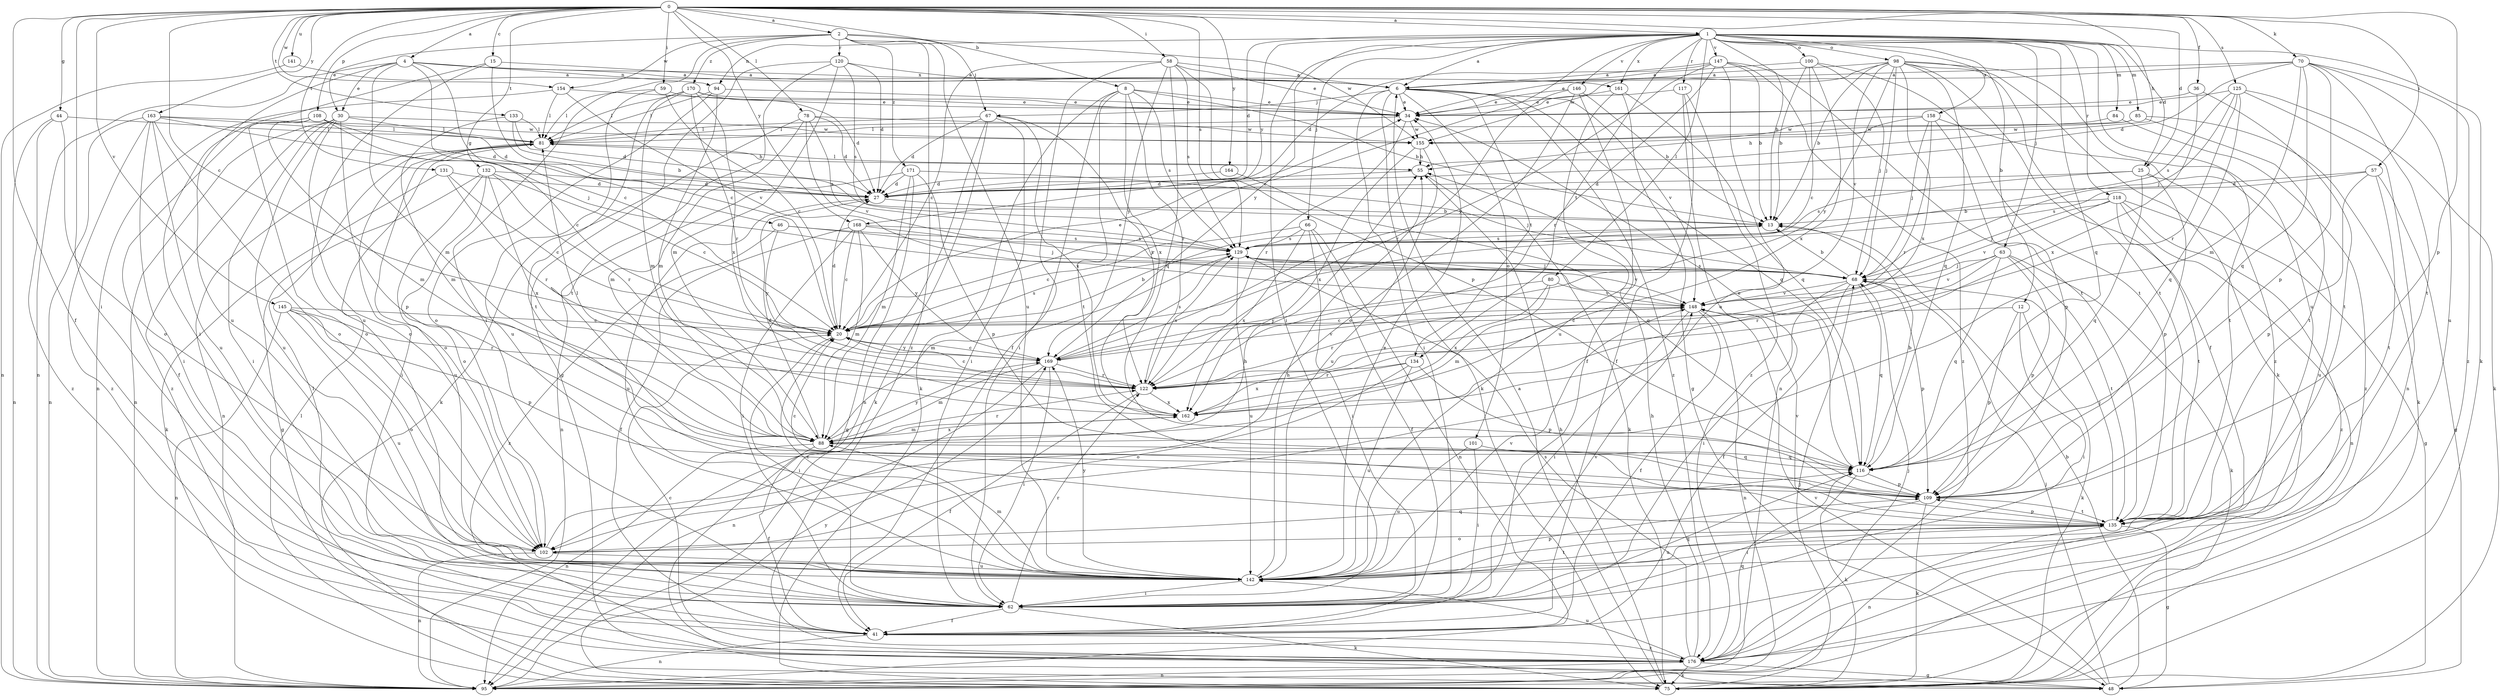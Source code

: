 strict digraph  {
0;
1;
2;
4;
6;
8;
12;
13;
15;
20;
25;
27;
30;
34;
36;
41;
44;
46;
48;
55;
57;
58;
59;
62;
63;
66;
67;
68;
70;
75;
78;
80;
81;
84;
85;
88;
94;
95;
98;
100;
101;
102;
108;
109;
116;
117;
118;
120;
122;
125;
129;
131;
132;
133;
134;
135;
141;
142;
145;
146;
147;
148;
154;
155;
158;
161;
162;
163;
164;
168;
169;
170;
171;
176;
0 -> 1  [label=a];
0 -> 2  [label=a];
0 -> 4  [label=a];
0 -> 8  [label=b];
0 -> 15  [label=c];
0 -> 20  [label=c];
0 -> 25  [label=d];
0 -> 36  [label=f];
0 -> 41  [label=f];
0 -> 44  [label=g];
0 -> 55  [label=h];
0 -> 57  [label=i];
0 -> 58  [label=i];
0 -> 59  [label=i];
0 -> 62  [label=i];
0 -> 70  [label=k];
0 -> 78  [label=l];
0 -> 108  [label=p];
0 -> 109  [label=p];
0 -> 125  [label=s];
0 -> 129  [label=s];
0 -> 131  [label=t];
0 -> 132  [label=t];
0 -> 133  [label=t];
0 -> 141  [label=u];
0 -> 145  [label=v];
0 -> 154  [label=w];
0 -> 163  [label=y];
0 -> 164  [label=y];
0 -> 168  [label=y];
1 -> 6  [label=a];
1 -> 12  [label=b];
1 -> 13  [label=b];
1 -> 20  [label=c];
1 -> 25  [label=d];
1 -> 27  [label=d];
1 -> 62  [label=i];
1 -> 63  [label=j];
1 -> 66  [label=j];
1 -> 75  [label=k];
1 -> 80  [label=l];
1 -> 84  [label=m];
1 -> 85  [label=m];
1 -> 94  [label=n];
1 -> 98  [label=o];
1 -> 100  [label=o];
1 -> 116  [label=q];
1 -> 117  [label=r];
1 -> 118  [label=r];
1 -> 134  [label=t];
1 -> 142  [label=u];
1 -> 146  [label=v];
1 -> 147  [label=v];
1 -> 158  [label=x];
1 -> 161  [label=x];
1 -> 168  [label=y];
1 -> 169  [label=y];
2 -> 30  [label=e];
2 -> 62  [label=i];
2 -> 67  [label=j];
2 -> 120  [label=r];
2 -> 142  [label=u];
2 -> 154  [label=w];
2 -> 155  [label=w];
2 -> 170  [label=z];
2 -> 171  [label=z];
2 -> 176  [label=z];
4 -> 6  [label=a];
4 -> 20  [label=c];
4 -> 30  [label=e];
4 -> 46  [label=g];
4 -> 88  [label=m];
4 -> 94  [label=n];
4 -> 95  [label=n];
4 -> 142  [label=u];
4 -> 161  [label=x];
6 -> 34  [label=e];
6 -> 62  [label=i];
6 -> 67  [label=j];
6 -> 75  [label=k];
6 -> 101  [label=o];
6 -> 116  [label=q];
6 -> 134  [label=t];
6 -> 148  [label=v];
6 -> 176  [label=z];
8 -> 13  [label=b];
8 -> 34  [label=e];
8 -> 62  [label=i];
8 -> 75  [label=k];
8 -> 122  [label=r];
8 -> 129  [label=s];
8 -> 135  [label=t];
8 -> 162  [label=x];
12 -> 20  [label=c];
12 -> 62  [label=i];
12 -> 75  [label=k];
12 -> 109  [label=p];
13 -> 129  [label=s];
15 -> 6  [label=a];
15 -> 20  [label=c];
15 -> 62  [label=i];
15 -> 142  [label=u];
20 -> 13  [label=b];
20 -> 27  [label=d];
20 -> 34  [label=e];
20 -> 62  [label=i];
20 -> 129  [label=s];
20 -> 169  [label=y];
25 -> 27  [label=d];
25 -> 109  [label=p];
25 -> 116  [label=q];
25 -> 129  [label=s];
25 -> 142  [label=u];
27 -> 13  [label=b];
27 -> 142  [label=u];
30 -> 27  [label=d];
30 -> 41  [label=f];
30 -> 62  [label=i];
30 -> 95  [label=n];
30 -> 102  [label=o];
30 -> 109  [label=p];
30 -> 142  [label=u];
30 -> 155  [label=w];
34 -> 81  [label=l];
34 -> 122  [label=r];
34 -> 155  [label=w];
36 -> 34  [label=e];
36 -> 135  [label=t];
36 -> 162  [label=x];
41 -> 81  [label=l];
41 -> 95  [label=n];
41 -> 176  [label=z];
44 -> 81  [label=l];
44 -> 95  [label=n];
44 -> 102  [label=o];
44 -> 176  [label=z];
46 -> 68  [label=j];
46 -> 129  [label=s];
46 -> 169  [label=y];
46 -> 176  [label=z];
48 -> 13  [label=b];
48 -> 68  [label=j];
48 -> 148  [label=v];
55 -> 27  [label=d];
55 -> 75  [label=k];
55 -> 81  [label=l];
57 -> 27  [label=d];
57 -> 48  [label=g];
57 -> 109  [label=p];
57 -> 129  [label=s];
57 -> 135  [label=t];
58 -> 6  [label=a];
58 -> 20  [label=c];
58 -> 34  [label=e];
58 -> 41  [label=f];
58 -> 109  [label=p];
58 -> 116  [label=q];
58 -> 129  [label=s];
58 -> 169  [label=y];
59 -> 20  [label=c];
59 -> 34  [label=e];
59 -> 81  [label=l];
59 -> 142  [label=u];
62 -> 41  [label=f];
62 -> 75  [label=k];
62 -> 116  [label=q];
62 -> 122  [label=r];
62 -> 148  [label=v];
63 -> 68  [label=j];
63 -> 75  [label=k];
63 -> 109  [label=p];
63 -> 116  [label=q];
63 -> 122  [label=r];
63 -> 135  [label=t];
63 -> 148  [label=v];
66 -> 20  [label=c];
66 -> 41  [label=f];
66 -> 62  [label=i];
66 -> 95  [label=n];
66 -> 129  [label=s];
66 -> 162  [label=x];
67 -> 27  [label=d];
67 -> 62  [label=i];
67 -> 75  [label=k];
67 -> 81  [label=l];
67 -> 95  [label=n];
67 -> 122  [label=r];
67 -> 162  [label=x];
68 -> 13  [label=b];
68 -> 41  [label=f];
68 -> 62  [label=i];
68 -> 109  [label=p];
68 -> 116  [label=q];
68 -> 129  [label=s];
68 -> 148  [label=v];
70 -> 6  [label=a];
70 -> 27  [label=d];
70 -> 34  [label=e];
70 -> 88  [label=m];
70 -> 109  [label=p];
70 -> 116  [label=q];
70 -> 135  [label=t];
70 -> 142  [label=u];
70 -> 176  [label=z];
75 -> 6  [label=a];
75 -> 55  [label=h];
75 -> 68  [label=j];
75 -> 81  [label=l];
78 -> 27  [label=d];
78 -> 75  [label=k];
78 -> 88  [label=m];
78 -> 129  [label=s];
78 -> 148  [label=v];
78 -> 155  [label=w];
80 -> 88  [label=m];
80 -> 148  [label=v];
80 -> 162  [label=x];
80 -> 169  [label=y];
81 -> 55  [label=h];
81 -> 62  [label=i];
81 -> 95  [label=n];
81 -> 102  [label=o];
84 -> 155  [label=w];
84 -> 176  [label=z];
85 -> 75  [label=k];
85 -> 81  [label=l];
85 -> 135  [label=t];
85 -> 155  [label=w];
88 -> 27  [label=d];
88 -> 41  [label=f];
88 -> 81  [label=l];
88 -> 95  [label=n];
88 -> 116  [label=q];
88 -> 122  [label=r];
88 -> 162  [label=x];
88 -> 169  [label=y];
94 -> 34  [label=e];
94 -> 81  [label=l];
94 -> 88  [label=m];
94 -> 102  [label=o];
95 -> 169  [label=y];
98 -> 6  [label=a];
98 -> 13  [label=b];
98 -> 41  [label=f];
98 -> 68  [label=j];
98 -> 75  [label=k];
98 -> 116  [label=q];
98 -> 135  [label=t];
98 -> 148  [label=v];
98 -> 155  [label=w];
98 -> 162  [label=x];
98 -> 169  [label=y];
98 -> 176  [label=z];
100 -> 6  [label=a];
100 -> 13  [label=b];
100 -> 20  [label=c];
100 -> 68  [label=j];
100 -> 135  [label=t];
100 -> 162  [label=x];
101 -> 62  [label=i];
101 -> 116  [label=q];
101 -> 142  [label=u];
102 -> 55  [label=h];
102 -> 95  [label=n];
102 -> 116  [label=q];
102 -> 142  [label=u];
108 -> 20  [label=c];
108 -> 27  [label=d];
108 -> 81  [label=l];
108 -> 88  [label=m];
108 -> 102  [label=o];
108 -> 176  [label=z];
109 -> 20  [label=c];
109 -> 62  [label=i];
109 -> 75  [label=k];
109 -> 135  [label=t];
116 -> 13  [label=b];
116 -> 34  [label=e];
116 -> 75  [label=k];
116 -> 109  [label=p];
117 -> 34  [label=e];
117 -> 41  [label=f];
117 -> 95  [label=n];
117 -> 176  [label=z];
118 -> 13  [label=b];
118 -> 48  [label=g];
118 -> 68  [label=j];
118 -> 95  [label=n];
118 -> 135  [label=t];
118 -> 148  [label=v];
118 -> 176  [label=z];
120 -> 6  [label=a];
120 -> 27  [label=d];
120 -> 48  [label=g];
120 -> 88  [label=m];
120 -> 129  [label=s];
120 -> 135  [label=t];
122 -> 20  [label=c];
122 -> 41  [label=f];
122 -> 129  [label=s];
122 -> 162  [label=x];
125 -> 34  [label=e];
125 -> 68  [label=j];
125 -> 75  [label=k];
125 -> 95  [label=n];
125 -> 116  [label=q];
125 -> 122  [label=r];
125 -> 129  [label=s];
129 -> 68  [label=j];
129 -> 88  [label=m];
129 -> 142  [label=u];
129 -> 148  [label=v];
131 -> 20  [label=c];
131 -> 27  [label=d];
131 -> 75  [label=k];
131 -> 122  [label=r];
132 -> 20  [label=c];
132 -> 27  [label=d];
132 -> 48  [label=g];
132 -> 102  [label=o];
132 -> 122  [label=r];
132 -> 142  [label=u];
132 -> 162  [label=x];
133 -> 13  [label=b];
133 -> 27  [label=d];
133 -> 81  [label=l];
133 -> 88  [label=m];
134 -> 102  [label=o];
134 -> 109  [label=p];
134 -> 122  [label=r];
134 -> 142  [label=u];
134 -> 162  [label=x];
135 -> 48  [label=g];
135 -> 68  [label=j];
135 -> 95  [label=n];
135 -> 102  [label=o];
135 -> 109  [label=p];
135 -> 142  [label=u];
135 -> 148  [label=v];
141 -> 6  [label=a];
141 -> 95  [label=n];
142 -> 20  [label=c];
142 -> 34  [label=e];
142 -> 55  [label=h];
142 -> 62  [label=i];
142 -> 88  [label=m];
142 -> 109  [label=p];
142 -> 135  [label=t];
142 -> 148  [label=v];
142 -> 169  [label=y];
145 -> 20  [label=c];
145 -> 95  [label=n];
145 -> 102  [label=o];
145 -> 109  [label=p];
145 -> 122  [label=r];
145 -> 142  [label=u];
146 -> 13  [label=b];
146 -> 34  [label=e];
146 -> 41  [label=f];
146 -> 102  [label=o];
146 -> 122  [label=r];
147 -> 6  [label=a];
147 -> 13  [label=b];
147 -> 27  [label=d];
147 -> 102  [label=o];
147 -> 122  [label=r];
147 -> 135  [label=t];
147 -> 169  [label=y];
147 -> 176  [label=z];
148 -> 20  [label=c];
148 -> 41  [label=f];
148 -> 62  [label=i];
148 -> 95  [label=n];
148 -> 122  [label=r];
154 -> 34  [label=e];
154 -> 81  [label=l];
154 -> 95  [label=n];
154 -> 148  [label=v];
155 -> 55  [label=h];
155 -> 142  [label=u];
155 -> 162  [label=x];
158 -> 55  [label=h];
158 -> 68  [label=j];
158 -> 109  [label=p];
158 -> 122  [label=r];
158 -> 135  [label=t];
158 -> 155  [label=w];
161 -> 34  [label=e];
161 -> 48  [label=g];
161 -> 116  [label=q];
161 -> 142  [label=u];
162 -> 88  [label=m];
163 -> 62  [label=i];
163 -> 68  [label=j];
163 -> 81  [label=l];
163 -> 95  [label=n];
163 -> 102  [label=o];
163 -> 142  [label=u];
163 -> 155  [label=w];
163 -> 176  [label=z];
164 -> 27  [label=d];
164 -> 116  [label=q];
168 -> 20  [label=c];
168 -> 41  [label=f];
168 -> 62  [label=i];
168 -> 68  [label=j];
168 -> 88  [label=m];
168 -> 129  [label=s];
168 -> 169  [label=y];
169 -> 20  [label=c];
169 -> 62  [label=i];
169 -> 88  [label=m];
169 -> 95  [label=n];
169 -> 122  [label=r];
169 -> 129  [label=s];
169 -> 148  [label=v];
170 -> 27  [label=d];
170 -> 34  [label=e];
170 -> 81  [label=l];
170 -> 88  [label=m];
170 -> 122  [label=r];
170 -> 135  [label=t];
170 -> 162  [label=x];
171 -> 27  [label=d];
171 -> 48  [label=g];
171 -> 68  [label=j];
171 -> 88  [label=m];
171 -> 95  [label=n];
171 -> 109  [label=p];
176 -> 20  [label=c];
176 -> 48  [label=g];
176 -> 55  [label=h];
176 -> 68  [label=j];
176 -> 75  [label=k];
176 -> 95  [label=n];
176 -> 116  [label=q];
176 -> 129  [label=s];
176 -> 142  [label=u];
}

